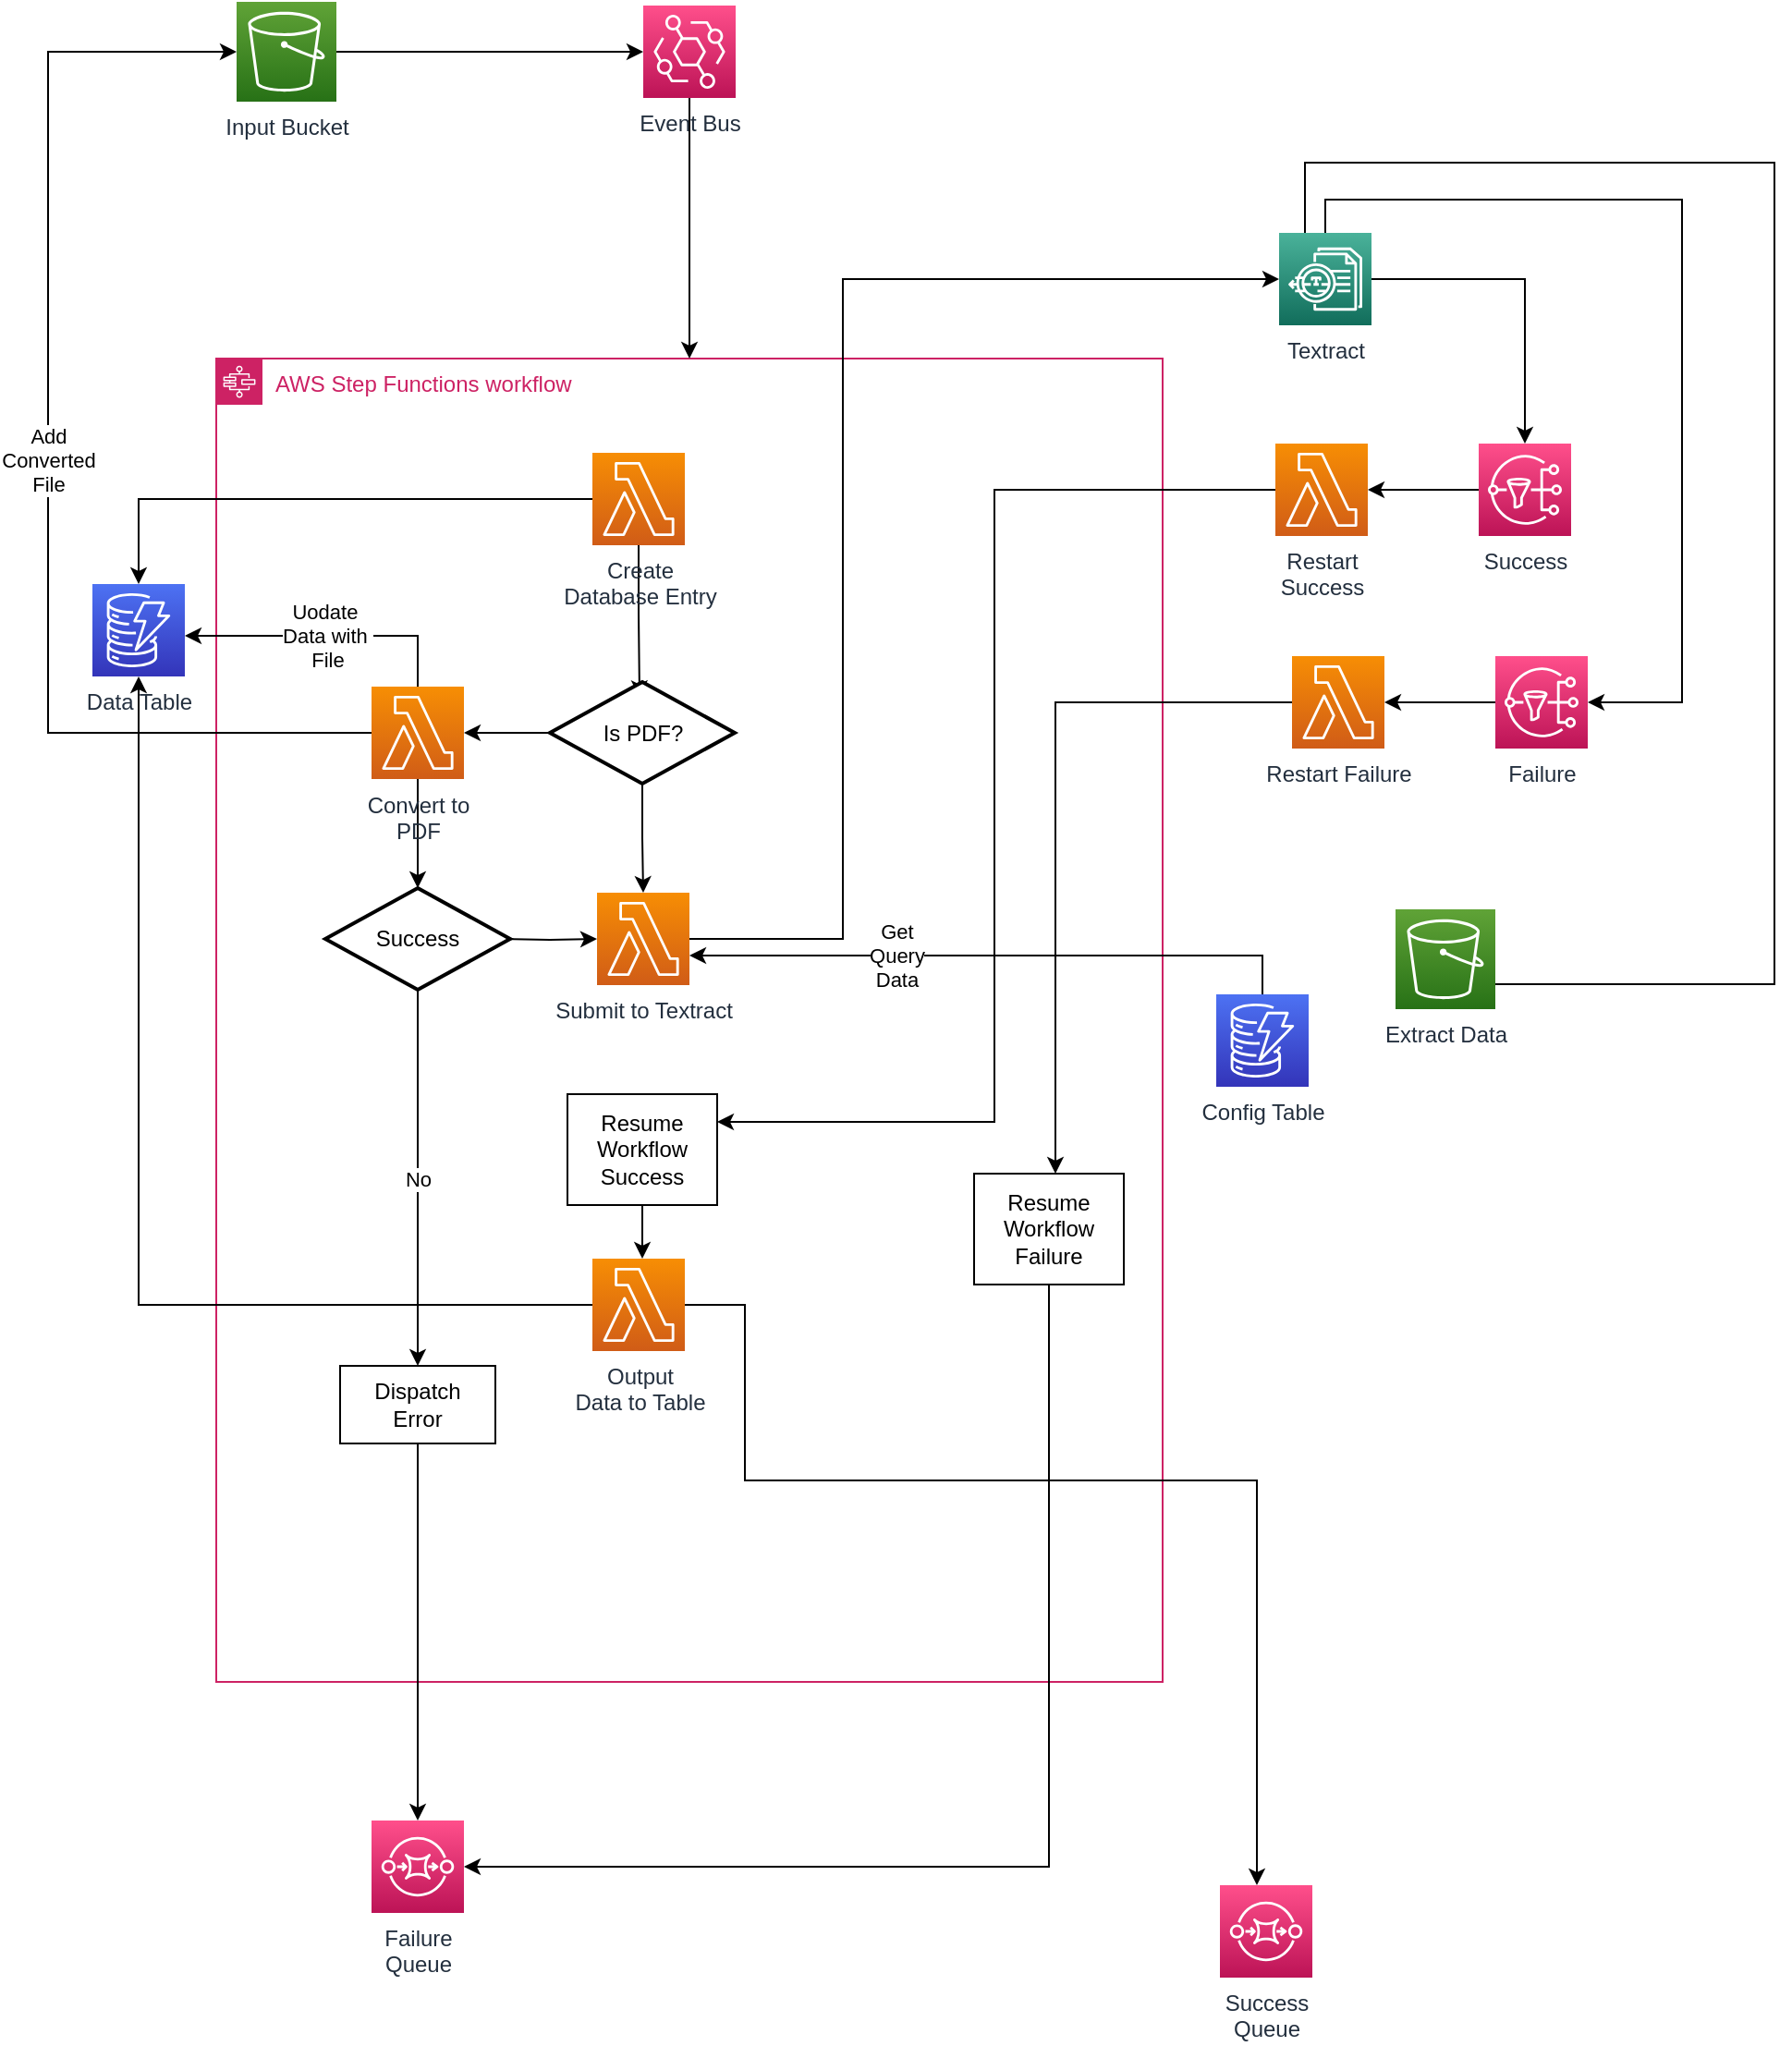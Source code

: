 <mxfile version="21.5.1" type="device">
  <diagram name="Page-1" id="XvJgtY_bw6darQNVj4II">
    <mxGraphModel dx="1103" dy="886" grid="0" gridSize="10" guides="1" tooltips="1" connect="1" arrows="1" fold="1" page="0" pageScale="1" pageWidth="1400" pageHeight="850" math="0" shadow="0">
      <root>
        <mxCell id="0" />
        <mxCell id="1" parent="0" />
        <mxCell id="r3aRXXPwxVv9RhWIMnl7-1" value="AWS Step Functions workflow" style="points=[[0,0],[0.25,0],[0.5,0],[0.75,0],[1,0],[1,0.25],[1,0.5],[1,0.75],[1,1],[0.75,1],[0.5,1],[0.25,1],[0,1],[0,0.75],[0,0.5],[0,0.25]];outlineConnect=0;gradientColor=none;html=1;whiteSpace=wrap;fontSize=12;fontStyle=0;container=1;pointerEvents=0;collapsible=0;recursiveResize=0;shape=mxgraph.aws4.group;grIcon=mxgraph.aws4.group_aws_step_functions_workflow;strokeColor=#CD2264;fillColor=none;verticalAlign=top;align=left;spacingLeft=30;fontColor=#CD2264;dashed=0;" parent="1" vertex="1">
          <mxGeometry x="135" y="258" width="512" height="716" as="geometry" />
        </mxCell>
        <mxCell id="r3aRXXPwxVv9RhWIMnl7-30" style="edgeStyle=orthogonalEdgeStyle;rounded=0;orthogonalLoop=1;jettySize=auto;html=1;entryX=0.485;entryY=0.148;entryDx=0;entryDy=0;entryPerimeter=0;" parent="r3aRXXPwxVv9RhWIMnl7-1" source="r3aRXXPwxVv9RhWIMnl7-26" target="r3aRXXPwxVv9RhWIMnl7-29" edge="1">
          <mxGeometry relative="1" as="geometry" />
        </mxCell>
        <mxCell id="r3aRXXPwxVv9RhWIMnl7-26" value="Create&lt;br&gt;Database Entry" style="sketch=0;points=[[0,0,0],[0.25,0,0],[0.5,0,0],[0.75,0,0],[1,0,0],[0,1,0],[0.25,1,0],[0.5,1,0],[0.75,1,0],[1,1,0],[0,0.25,0],[0,0.5,0],[0,0.75,0],[1,0.25,0],[1,0.5,0],[1,0.75,0]];outlineConnect=0;fontColor=#232F3E;gradientColor=#F78E04;gradientDirection=north;fillColor=#D05C17;strokeColor=#ffffff;dashed=0;verticalLabelPosition=bottom;verticalAlign=top;align=center;html=1;fontSize=12;fontStyle=0;aspect=fixed;shape=mxgraph.aws4.resourceIcon;resIcon=mxgraph.aws4.lambda;" parent="r3aRXXPwxVv9RhWIMnl7-1" vertex="1">
          <mxGeometry x="203.5" y="51" width="50" height="50" as="geometry" />
        </mxCell>
        <mxCell id="r3aRXXPwxVv9RhWIMnl7-33" style="edgeStyle=orthogonalEdgeStyle;rounded=0;orthogonalLoop=1;jettySize=auto;html=1;" parent="r3aRXXPwxVv9RhWIMnl7-1" source="r3aRXXPwxVv9RhWIMnl7-28" target="r3aRXXPwxVv9RhWIMnl7-32" edge="1">
          <mxGeometry relative="1" as="geometry" />
        </mxCell>
        <mxCell id="r3aRXXPwxVv9RhWIMnl7-28" value="Convert to&lt;br&gt;PDF" style="sketch=0;points=[[0,0,0],[0.25,0,0],[0.5,0,0],[0.75,0,0],[1,0,0],[0,1,0],[0.25,1,0],[0.5,1,0],[0.75,1,0],[1,1,0],[0,0.25,0],[0,0.5,0],[0,0.75,0],[1,0.25,0],[1,0.5,0],[1,0.75,0]];outlineConnect=0;fontColor=#232F3E;gradientColor=#F78E04;gradientDirection=north;fillColor=#D05C17;strokeColor=#ffffff;dashed=0;verticalLabelPosition=bottom;verticalAlign=top;align=center;html=1;fontSize=12;fontStyle=0;aspect=fixed;shape=mxgraph.aws4.resourceIcon;resIcon=mxgraph.aws4.lambda;" parent="r3aRXXPwxVv9RhWIMnl7-1" vertex="1">
          <mxGeometry x="84" y="177.5" width="50" height="50" as="geometry" />
        </mxCell>
        <mxCell id="r3aRXXPwxVv9RhWIMnl7-31" style="edgeStyle=orthogonalEdgeStyle;rounded=0;orthogonalLoop=1;jettySize=auto;html=1;" parent="r3aRXXPwxVv9RhWIMnl7-1" source="r3aRXXPwxVv9RhWIMnl7-29" target="r3aRXXPwxVv9RhWIMnl7-28" edge="1">
          <mxGeometry relative="1" as="geometry" />
        </mxCell>
        <mxCell id="r3aRXXPwxVv9RhWIMnl7-38" style="edgeStyle=orthogonalEdgeStyle;rounded=0;orthogonalLoop=1;jettySize=auto;html=1;" parent="r3aRXXPwxVv9RhWIMnl7-1" source="r3aRXXPwxVv9RhWIMnl7-29" target="r3aRXXPwxVv9RhWIMnl7-36" edge="1">
          <mxGeometry relative="1" as="geometry" />
        </mxCell>
        <mxCell id="r3aRXXPwxVv9RhWIMnl7-29" value="Is PDF?" style="strokeWidth=2;html=1;shape=mxgraph.flowchart.decision;whiteSpace=wrap;" parent="r3aRXXPwxVv9RhWIMnl7-1" vertex="1">
          <mxGeometry x="180.5" y="175" width="100" height="55" as="geometry" />
        </mxCell>
        <mxCell id="r3aRXXPwxVv9RhWIMnl7-35" value="No" style="edgeStyle=orthogonalEdgeStyle;rounded=0;orthogonalLoop=1;jettySize=auto;html=1;entryX=0.5;entryY=0;entryDx=0;entryDy=0;" parent="r3aRXXPwxVv9RhWIMnl7-1" source="r3aRXXPwxVv9RhWIMnl7-32" target="r3aRXXPwxVv9RhWIMnl7-34" edge="1">
          <mxGeometry relative="1" as="geometry" />
        </mxCell>
        <mxCell id="r3aRXXPwxVv9RhWIMnl7-39" style="edgeStyle=orthogonalEdgeStyle;rounded=0;orthogonalLoop=1;jettySize=auto;html=1;" parent="r3aRXXPwxVv9RhWIMnl7-1" target="r3aRXXPwxVv9RhWIMnl7-36" edge="1">
          <mxGeometry relative="1" as="geometry">
            <mxPoint x="154" y="314" as="sourcePoint" />
            <mxPoint x="209" y="314" as="targetPoint" />
          </mxGeometry>
        </mxCell>
        <mxCell id="r3aRXXPwxVv9RhWIMnl7-32" value="Success" style="strokeWidth=2;html=1;shape=mxgraph.flowchart.decision;whiteSpace=wrap;" parent="r3aRXXPwxVv9RhWIMnl7-1" vertex="1">
          <mxGeometry x="59" y="286.5" width="100" height="55" as="geometry" />
        </mxCell>
        <mxCell id="r3aRXXPwxVv9RhWIMnl7-34" value="Dispatch&lt;br&gt;Error" style="rounded=0;whiteSpace=wrap;html=1;" parent="r3aRXXPwxVv9RhWIMnl7-1" vertex="1">
          <mxGeometry x="67" y="545" width="84" height="42" as="geometry" />
        </mxCell>
        <mxCell id="r3aRXXPwxVv9RhWIMnl7-36" value="Submit to Textract" style="sketch=0;points=[[0,0,0],[0.25,0,0],[0.5,0,0],[0.75,0,0],[1,0,0],[0,1,0],[0.25,1,0],[0.5,1,0],[0.75,1,0],[1,1,0],[0,0.25,0],[0,0.5,0],[0,0.75,0],[1,0.25,0],[1,0.5,0],[1,0.75,0]];outlineConnect=0;fontColor=#232F3E;gradientColor=#F78E04;gradientDirection=north;fillColor=#D05C17;strokeColor=#ffffff;dashed=0;verticalLabelPosition=bottom;verticalAlign=top;align=center;html=1;fontSize=12;fontStyle=0;aspect=fixed;shape=mxgraph.aws4.resourceIcon;resIcon=mxgraph.aws4.lambda;" parent="r3aRXXPwxVv9RhWIMnl7-1" vertex="1">
          <mxGeometry x="206" y="289" width="50" height="50" as="geometry" />
        </mxCell>
        <mxCell id="r3aRXXPwxVv9RhWIMnl7-44" value="Resume&lt;br&gt;Workflow&lt;br&gt;Failure" style="rounded=0;whiteSpace=wrap;html=1;" parent="r3aRXXPwxVv9RhWIMnl7-1" vertex="1">
          <mxGeometry x="410" y="441" width="81" height="60" as="geometry" />
        </mxCell>
        <mxCell id="7qidpuP8_tDN-BRGHvdU-9" style="edgeStyle=orthogonalEdgeStyle;rounded=0;orthogonalLoop=1;jettySize=auto;html=1;" parent="r3aRXXPwxVv9RhWIMnl7-1" edge="1">
          <mxGeometry relative="1" as="geometry">
            <mxPoint x="232.5" y="458" as="sourcePoint" />
            <mxPoint x="230.5" y="487" as="targetPoint" />
          </mxGeometry>
        </mxCell>
        <mxCell id="7qidpuP8_tDN-BRGHvdU-4" value="Resume&lt;br&gt;Workflow&lt;br&gt;Success" style="rounded=0;whiteSpace=wrap;html=1;" parent="r3aRXXPwxVv9RhWIMnl7-1" vertex="1">
          <mxGeometry x="190" y="398" width="81" height="60" as="geometry" />
        </mxCell>
        <mxCell id="7qidpuP8_tDN-BRGHvdU-7" value="Output&lt;br&gt;Data to Table" style="sketch=0;points=[[0,0,0],[0.25,0,0],[0.5,0,0],[0.75,0,0],[1,0,0],[0,1,0],[0.25,1,0],[0.5,1,0],[0.75,1,0],[1,1,0],[0,0.25,0],[0,0.5,0],[0,0.75,0],[1,0.25,0],[1,0.5,0],[1,0.75,0]];outlineConnect=0;fontColor=#232F3E;gradientColor=#F78E04;gradientDirection=north;fillColor=#D05C17;strokeColor=#ffffff;dashed=0;verticalLabelPosition=bottom;verticalAlign=top;align=center;html=1;fontSize=12;fontStyle=0;aspect=fixed;shape=mxgraph.aws4.resourceIcon;resIcon=mxgraph.aws4.lambda;" parent="r3aRXXPwxVv9RhWIMnl7-1" vertex="1">
          <mxGeometry x="203.5" y="487" width="50" height="50" as="geometry" />
        </mxCell>
        <mxCell id="r3aRXXPwxVv9RhWIMnl7-45" value="Get&lt;br&gt;Query&lt;br&gt;Data" style="edgeStyle=orthogonalEdgeStyle;rounded=0;orthogonalLoop=1;jettySize=auto;html=1;" parent="1" source="r3aRXXPwxVv9RhWIMnl7-2" target="r3aRXXPwxVv9RhWIMnl7-36" edge="1">
          <mxGeometry x="0.323" relative="1" as="geometry">
            <Array as="points">
              <mxPoint x="701" y="581" />
            </Array>
            <mxPoint as="offset" />
          </mxGeometry>
        </mxCell>
        <mxCell id="r3aRXXPwxVv9RhWIMnl7-2" value="Config Table" style="sketch=0;points=[[0,0,0],[0.25,0,0],[0.5,0,0],[0.75,0,0],[1,0,0],[0,1,0],[0.25,1,0],[0.5,1,0],[0.75,1,0],[1,1,0],[0,0.25,0],[0,0.5,0],[0,0.75,0],[1,0.25,0],[1,0.5,0],[1,0.75,0]];outlineConnect=0;fontColor=#232F3E;gradientColor=#4D72F3;gradientDirection=north;fillColor=#3334B9;strokeColor=#ffffff;dashed=0;verticalLabelPosition=bottom;verticalAlign=top;align=center;html=1;fontSize=12;fontStyle=0;aspect=fixed;shape=mxgraph.aws4.resourceIcon;resIcon=mxgraph.aws4.dynamodb;" parent="1" vertex="1">
          <mxGeometry x="676" y="602" width="50" height="50" as="geometry" />
        </mxCell>
        <mxCell id="r3aRXXPwxVv9RhWIMnl7-3" value="Data Table" style="sketch=0;points=[[0,0,0],[0.25,0,0],[0.5,0,0],[0.75,0,0],[1,0,0],[0,1,0],[0.25,1,0],[0.5,1,0],[0.75,1,0],[1,1,0],[0,0.25,0],[0,0.5,0],[0,0.75,0],[1,0.25,0],[1,0.5,0],[1,0.75,0]];outlineConnect=0;fontColor=#232F3E;gradientColor=#4D72F3;gradientDirection=north;fillColor=#3334B9;strokeColor=#ffffff;dashed=0;verticalLabelPosition=bottom;verticalAlign=top;align=center;html=1;fontSize=12;fontStyle=0;aspect=fixed;shape=mxgraph.aws4.resourceIcon;resIcon=mxgraph.aws4.dynamodb;" parent="1" vertex="1">
          <mxGeometry x="68" y="380" width="50" height="50" as="geometry" />
        </mxCell>
        <mxCell id="r3aRXXPwxVv9RhWIMnl7-8" style="edgeStyle=orthogonalEdgeStyle;rounded=0;orthogonalLoop=1;jettySize=auto;html=1;" parent="1" source="r3aRXXPwxVv9RhWIMnl7-4" target="r3aRXXPwxVv9RhWIMnl7-7" edge="1">
          <mxGeometry relative="1" as="geometry" />
        </mxCell>
        <mxCell id="r3aRXXPwxVv9RhWIMnl7-4" value="Input Bucket" style="sketch=0;points=[[0,0,0],[0.25,0,0],[0.5,0,0],[0.75,0,0],[1,0,0],[0,1,0],[0.25,1,0],[0.5,1,0],[0.75,1,0],[1,1,0],[0,0.25,0],[0,0.5,0],[0,0.75,0],[1,0.25,0],[1,0.5,0],[1,0.75,0]];outlineConnect=0;fontColor=#232F3E;gradientColor=#60A337;gradientDirection=north;fillColor=#277116;strokeColor=#ffffff;dashed=0;verticalLabelPosition=bottom;verticalAlign=top;align=center;html=1;fontSize=12;fontStyle=0;aspect=fixed;shape=mxgraph.aws4.resourceIcon;resIcon=mxgraph.aws4.s3;" parent="1" vertex="1">
          <mxGeometry x="146" y="65" width="54" height="54" as="geometry" />
        </mxCell>
        <mxCell id="r3aRXXPwxVv9RhWIMnl7-5" value="Success&lt;br&gt;Queue" style="sketch=0;points=[[0,0,0],[0.25,0,0],[0.5,0,0],[0.75,0,0],[1,0,0],[0,1,0],[0.25,1,0],[0.5,1,0],[0.75,1,0],[1,1,0],[0,0.25,0],[0,0.5,0],[0,0.75,0],[1,0.25,0],[1,0.5,0],[1,0.75,0]];outlineConnect=0;fontColor=#232F3E;gradientColor=#FF4F8B;gradientDirection=north;fillColor=#BC1356;strokeColor=#ffffff;dashed=0;verticalLabelPosition=bottom;verticalAlign=top;align=center;html=1;fontSize=12;fontStyle=0;aspect=fixed;shape=mxgraph.aws4.resourceIcon;resIcon=mxgraph.aws4.sqs;" parent="1" vertex="1">
          <mxGeometry x="678" y="1084" width="50" height="50" as="geometry" />
        </mxCell>
        <mxCell id="r3aRXXPwxVv9RhWIMnl7-6" value="Failure&lt;br&gt;Queue" style="sketch=0;points=[[0,0,0],[0.25,0,0],[0.5,0,0],[0.75,0,0],[1,0,0],[0,1,0],[0.25,1,0],[0.5,1,0],[0.75,1,0],[1,1,0],[0,0.25,0],[0,0.5,0],[0,0.75,0],[1,0.25,0],[1,0.5,0],[1,0.75,0]];outlineConnect=0;fontColor=#232F3E;gradientColor=#FF4F8B;gradientDirection=north;fillColor=#BC1356;strokeColor=#ffffff;dashed=0;verticalLabelPosition=bottom;verticalAlign=top;align=center;html=1;fontSize=12;fontStyle=0;aspect=fixed;shape=mxgraph.aws4.resourceIcon;resIcon=mxgraph.aws4.sqs;" parent="1" vertex="1">
          <mxGeometry x="219" y="1049" width="50" height="50" as="geometry" />
        </mxCell>
        <mxCell id="r3aRXXPwxVv9RhWIMnl7-9" style="edgeStyle=orthogonalEdgeStyle;rounded=0;orthogonalLoop=1;jettySize=auto;html=1;" parent="1" source="r3aRXXPwxVv9RhWIMnl7-7" target="r3aRXXPwxVv9RhWIMnl7-1" edge="1">
          <mxGeometry relative="1" as="geometry" />
        </mxCell>
        <mxCell id="r3aRXXPwxVv9RhWIMnl7-7" value="Event Bus" style="sketch=0;points=[[0,0,0],[0.25,0,0],[0.5,0,0],[0.75,0,0],[1,0,0],[0,1,0],[0.25,1,0],[0.5,1,0],[0.75,1,0],[1,1,0],[0,0.25,0],[0,0.5,0],[0,0.75,0],[1,0.25,0],[1,0.5,0],[1,0.75,0]];outlineConnect=0;fontColor=#232F3E;gradientColor=#FF4F8B;gradientDirection=north;fillColor=#BC1356;strokeColor=#ffffff;dashed=0;verticalLabelPosition=bottom;verticalAlign=top;align=center;html=1;fontSize=12;fontStyle=0;aspect=fixed;shape=mxgraph.aws4.resourceIcon;resIcon=mxgraph.aws4.eventbridge;" parent="1" vertex="1">
          <mxGeometry x="366" y="67" width="50" height="50" as="geometry" />
        </mxCell>
        <mxCell id="r3aRXXPwxVv9RhWIMnl7-15" style="edgeStyle=orthogonalEdgeStyle;rounded=0;orthogonalLoop=1;jettySize=auto;html=1;" parent="1" source="r3aRXXPwxVv9RhWIMnl7-10" target="r3aRXXPwxVv9RhWIMnl7-14" edge="1">
          <mxGeometry relative="1" as="geometry" />
        </mxCell>
        <mxCell id="r3aRXXPwxVv9RhWIMnl7-23" style="edgeStyle=orthogonalEdgeStyle;rounded=0;orthogonalLoop=1;jettySize=auto;html=1;" parent="1" source="r3aRXXPwxVv9RhWIMnl7-10" target="r3aRXXPwxVv9RhWIMnl7-20" edge="1">
          <mxGeometry relative="1" as="geometry">
            <Array as="points">
              <mxPoint x="735" y="172" />
              <mxPoint x="928" y="172" />
              <mxPoint x="928" y="444" />
            </Array>
          </mxGeometry>
        </mxCell>
        <mxCell id="r3aRXXPwxVv9RhWIMnl7-24" style="edgeStyle=orthogonalEdgeStyle;rounded=0;orthogonalLoop=1;jettySize=auto;html=1;entryX=0;entryY=0.75;entryDx=0;entryDy=0;entryPerimeter=0;" parent="1" source="r3aRXXPwxVv9RhWIMnl7-10" target="r3aRXXPwxVv9RhWIMnl7-13" edge="1">
          <mxGeometry relative="1" as="geometry">
            <Array as="points">
              <mxPoint x="724" y="152" />
              <mxPoint x="978" y="152" />
              <mxPoint x="978" y="597" />
            </Array>
          </mxGeometry>
        </mxCell>
        <mxCell id="r3aRXXPwxVv9RhWIMnl7-10" value="Textract" style="sketch=0;points=[[0,0,0],[0.25,0,0],[0.5,0,0],[0.75,0,0],[1,0,0],[0,1,0],[0.25,1,0],[0.5,1,0],[0.75,1,0],[1,1,0],[0,0.25,0],[0,0.5,0],[0,0.75,0],[1,0.25,0],[1,0.5,0],[1,0.75,0]];outlineConnect=0;fontColor=#232F3E;gradientColor=#4AB29A;gradientDirection=north;fillColor=#116D5B;strokeColor=#ffffff;dashed=0;verticalLabelPosition=bottom;verticalAlign=top;align=center;html=1;fontSize=12;fontStyle=0;aspect=fixed;shape=mxgraph.aws4.resourceIcon;resIcon=mxgraph.aws4.textract;" parent="1" vertex="1">
          <mxGeometry x="710" y="190" width="50" height="50" as="geometry" />
        </mxCell>
        <mxCell id="7qidpuP8_tDN-BRGHvdU-5" style="edgeStyle=orthogonalEdgeStyle;rounded=0;orthogonalLoop=1;jettySize=auto;html=1;" parent="1" source="r3aRXXPwxVv9RhWIMnl7-12" target="7qidpuP8_tDN-BRGHvdU-4" edge="1">
          <mxGeometry relative="1" as="geometry">
            <Array as="points">
              <mxPoint x="556" y="329" />
              <mxPoint x="556" y="671" />
            </Array>
          </mxGeometry>
        </mxCell>
        <mxCell id="r3aRXXPwxVv9RhWIMnl7-12" value="Restart&lt;br&gt;Success" style="sketch=0;points=[[0,0,0],[0.25,0,0],[0.5,0,0],[0.75,0,0],[1,0,0],[0,1,0],[0.25,1,0],[0.5,1,0],[0.75,1,0],[1,1,0],[0,0.25,0],[0,0.5,0],[0,0.75,0],[1,0.25,0],[1,0.5,0],[1,0.75,0]];outlineConnect=0;fontColor=#232F3E;gradientColor=#F78E04;gradientDirection=north;fillColor=#D05C17;strokeColor=#ffffff;dashed=0;verticalLabelPosition=bottom;verticalAlign=top;align=center;html=1;fontSize=12;fontStyle=0;aspect=fixed;shape=mxgraph.aws4.resourceIcon;resIcon=mxgraph.aws4.lambda;" parent="1" vertex="1">
          <mxGeometry x="708" y="304" width="50" height="50" as="geometry" />
        </mxCell>
        <mxCell id="r3aRXXPwxVv9RhWIMnl7-13" value="Extract Data" style="sketch=0;points=[[0,0,0],[0.25,0,0],[0.5,0,0],[0.75,0,0],[1,0,0],[0,1,0],[0.25,1,0],[0.5,1,0],[0.75,1,0],[1,1,0],[0,0.25,0],[0,0.5,0],[0,0.75,0],[1,0.25,0],[1,0.5,0],[1,0.75,0]];outlineConnect=0;fontColor=#232F3E;gradientColor=#60A337;gradientDirection=north;fillColor=#277116;strokeColor=#ffffff;dashed=0;verticalLabelPosition=bottom;verticalAlign=top;align=center;html=1;fontSize=12;fontStyle=0;aspect=fixed;shape=mxgraph.aws4.resourceIcon;resIcon=mxgraph.aws4.s3;" parent="1" vertex="1">
          <mxGeometry x="773" y="556" width="54" height="54" as="geometry" />
        </mxCell>
        <mxCell id="r3aRXXPwxVv9RhWIMnl7-16" style="edgeStyle=orthogonalEdgeStyle;rounded=0;orthogonalLoop=1;jettySize=auto;html=1;" parent="1" source="r3aRXXPwxVv9RhWIMnl7-14" target="r3aRXXPwxVv9RhWIMnl7-12" edge="1">
          <mxGeometry relative="1" as="geometry">
            <Array as="points">
              <mxPoint x="868" y="329" />
            </Array>
          </mxGeometry>
        </mxCell>
        <mxCell id="r3aRXXPwxVv9RhWIMnl7-14" value="Success" style="sketch=0;points=[[0,0,0],[0.25,0,0],[0.5,0,0],[0.75,0,0],[1,0,0],[0,1,0],[0.25,1,0],[0.5,1,0],[0.75,1,0],[1,1,0],[0,0.25,0],[0,0.5,0],[0,0.75,0],[1,0.25,0],[1,0.5,0],[1,0.75,0]];outlineConnect=0;fontColor=#232F3E;gradientColor=#FF4F8B;gradientDirection=north;fillColor=#BC1356;strokeColor=#ffffff;dashed=0;verticalLabelPosition=bottom;verticalAlign=top;align=center;html=1;fontSize=12;fontStyle=0;aspect=fixed;shape=mxgraph.aws4.resourceIcon;resIcon=mxgraph.aws4.sns;" parent="1" vertex="1">
          <mxGeometry x="818" y="304" width="50" height="50" as="geometry" />
        </mxCell>
        <mxCell id="7qidpuP8_tDN-BRGHvdU-2" style="edgeStyle=orthogonalEdgeStyle;rounded=0;orthogonalLoop=1;jettySize=auto;html=1;" parent="1" source="r3aRXXPwxVv9RhWIMnl7-19" target="r3aRXXPwxVv9RhWIMnl7-44" edge="1">
          <mxGeometry relative="1" as="geometry">
            <Array as="points">
              <mxPoint x="589" y="444" />
            </Array>
          </mxGeometry>
        </mxCell>
        <mxCell id="r3aRXXPwxVv9RhWIMnl7-19" value="Restart Failure" style="sketch=0;points=[[0,0,0],[0.25,0,0],[0.5,0,0],[0.75,0,0],[1,0,0],[0,1,0],[0.25,1,0],[0.5,1,0],[0.75,1,0],[1,1,0],[0,0.25,0],[0,0.5,0],[0,0.75,0],[1,0.25,0],[1,0.5,0],[1,0.75,0]];outlineConnect=0;fontColor=#232F3E;gradientColor=#F78E04;gradientDirection=north;fillColor=#D05C17;strokeColor=#ffffff;dashed=0;verticalLabelPosition=bottom;verticalAlign=top;align=center;html=1;fontSize=12;fontStyle=0;aspect=fixed;shape=mxgraph.aws4.resourceIcon;resIcon=mxgraph.aws4.lambda;" parent="1" vertex="1">
          <mxGeometry x="717" y="419" width="50" height="50" as="geometry" />
        </mxCell>
        <mxCell id="r3aRXXPwxVv9RhWIMnl7-21" style="edgeStyle=orthogonalEdgeStyle;rounded=0;orthogonalLoop=1;jettySize=auto;html=1;entryX=1;entryY=0.5;entryDx=0;entryDy=0;entryPerimeter=0;" parent="1" source="r3aRXXPwxVv9RhWIMnl7-20" target="r3aRXXPwxVv9RhWIMnl7-19" edge="1">
          <mxGeometry relative="1" as="geometry" />
        </mxCell>
        <mxCell id="r3aRXXPwxVv9RhWIMnl7-20" value="Failure" style="sketch=0;points=[[0,0,0],[0.25,0,0],[0.5,0,0],[0.75,0,0],[1,0,0],[0,1,0],[0.25,1,0],[0.5,1,0],[0.75,1,0],[1,1,0],[0,0.25,0],[0,0.5,0],[0,0.75,0],[1,0.25,0],[1,0.5,0],[1,0.75,0]];outlineConnect=0;fontColor=#232F3E;gradientColor=#FF4F8B;gradientDirection=north;fillColor=#BC1356;strokeColor=#ffffff;dashed=0;verticalLabelPosition=bottom;verticalAlign=top;align=center;html=1;fontSize=12;fontStyle=0;aspect=fixed;shape=mxgraph.aws4.resourceIcon;resIcon=mxgraph.aws4.sns;" parent="1" vertex="1">
          <mxGeometry x="827" y="419" width="50" height="50" as="geometry" />
        </mxCell>
        <mxCell id="r3aRXXPwxVv9RhWIMnl7-27" style="edgeStyle=orthogonalEdgeStyle;rounded=0;orthogonalLoop=1;jettySize=auto;html=1;" parent="1" source="r3aRXXPwxVv9RhWIMnl7-26" target="r3aRXXPwxVv9RhWIMnl7-3" edge="1">
          <mxGeometry relative="1" as="geometry" />
        </mxCell>
        <mxCell id="r3aRXXPwxVv9RhWIMnl7-40" value="Add&lt;br&gt;Converted&lt;br&gt;File" style="edgeStyle=orthogonalEdgeStyle;rounded=0;orthogonalLoop=1;jettySize=auto;html=1;" parent="1" source="r3aRXXPwxVv9RhWIMnl7-28" target="r3aRXXPwxVv9RhWIMnl7-4" edge="1">
          <mxGeometry relative="1" as="geometry">
            <Array as="points">
              <mxPoint x="44" y="461" />
              <mxPoint x="44" y="92" />
            </Array>
          </mxGeometry>
        </mxCell>
        <mxCell id="r3aRXXPwxVv9RhWIMnl7-41" value="Uodate&amp;nbsp;&lt;br&gt;Data with&amp;nbsp;&lt;br&gt;File" style="edgeStyle=orthogonalEdgeStyle;rounded=0;orthogonalLoop=1;jettySize=auto;html=1;" parent="1" source="r3aRXXPwxVv9RhWIMnl7-28" target="r3aRXXPwxVv9RhWIMnl7-3" edge="1">
          <mxGeometry relative="1" as="geometry">
            <Array as="points">
              <mxPoint x="244" y="408" />
            </Array>
          </mxGeometry>
        </mxCell>
        <mxCell id="r3aRXXPwxVv9RhWIMnl7-42" style="edgeStyle=orthogonalEdgeStyle;rounded=0;orthogonalLoop=1;jettySize=auto;html=1;" parent="1" source="r3aRXXPwxVv9RhWIMnl7-34" target="r3aRXXPwxVv9RhWIMnl7-6" edge="1">
          <mxGeometry relative="1" as="geometry" />
        </mxCell>
        <mxCell id="r3aRXXPwxVv9RhWIMnl7-43" style="edgeStyle=orthogonalEdgeStyle;rounded=0;orthogonalLoop=1;jettySize=auto;html=1;" parent="1" source="r3aRXXPwxVv9RhWIMnl7-36" target="r3aRXXPwxVv9RhWIMnl7-10" edge="1">
          <mxGeometry relative="1" as="geometry">
            <Array as="points">
              <mxPoint x="474" y="572" />
              <mxPoint x="474" y="215" />
            </Array>
          </mxGeometry>
        </mxCell>
        <mxCell id="7qidpuP8_tDN-BRGHvdU-8" style="edgeStyle=orthogonalEdgeStyle;rounded=0;orthogonalLoop=1;jettySize=auto;html=1;" parent="1" source="7qidpuP8_tDN-BRGHvdU-7" target="r3aRXXPwxVv9RhWIMnl7-3" edge="1">
          <mxGeometry relative="1" as="geometry" />
        </mxCell>
        <mxCell id="7qidpuP8_tDN-BRGHvdU-10" style="edgeStyle=orthogonalEdgeStyle;rounded=0;orthogonalLoop=1;jettySize=auto;html=1;" parent="1" source="r3aRXXPwxVv9RhWIMnl7-44" target="r3aRXXPwxVv9RhWIMnl7-6" edge="1">
          <mxGeometry relative="1" as="geometry">
            <Array as="points">
              <mxPoint x="586" y="1074" />
            </Array>
          </mxGeometry>
        </mxCell>
        <mxCell id="7qidpuP8_tDN-BRGHvdU-11" style="edgeStyle=orthogonalEdgeStyle;rounded=0;orthogonalLoop=1;jettySize=auto;html=1;" parent="1" source="7qidpuP8_tDN-BRGHvdU-7" target="r3aRXXPwxVv9RhWIMnl7-5" edge="1">
          <mxGeometry relative="1" as="geometry">
            <Array as="points">
              <mxPoint x="421" y="770" />
              <mxPoint x="421" y="865" />
              <mxPoint x="698" y="865" />
            </Array>
          </mxGeometry>
        </mxCell>
      </root>
    </mxGraphModel>
  </diagram>
</mxfile>
